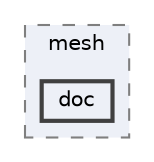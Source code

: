 digraph "applications/utilities/mesh/doc"
{
 // LATEX_PDF_SIZE
  bgcolor="transparent";
  edge [fontname=Helvetica,fontsize=10,labelfontname=Helvetica,labelfontsize=10];
  node [fontname=Helvetica,fontsize=10,shape=box,height=0.2,width=0.4];
  compound=true
  subgraph clusterdir_d0d736d3dc14112e53d1ae4faa8f931f {
    graph [ bgcolor="#edf0f7", pencolor="grey50", label="mesh", fontname=Helvetica,fontsize=10 style="filled,dashed", URL="dir_d0d736d3dc14112e53d1ae4faa8f931f.html",tooltip=""]
  dir_257d7dbb8ce09786a20ebab0937f1087 [label="doc", fillcolor="#edf0f7", color="grey25", style="filled,bold", URL="dir_257d7dbb8ce09786a20ebab0937f1087.html",tooltip=""];
  }
}
